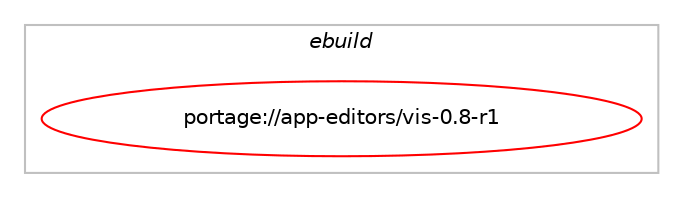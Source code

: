 digraph prolog {

# *************
# Graph options
# *************

newrank=true;
concentrate=true;
compound=true;
graph [rankdir=LR,fontname=Helvetica,fontsize=10,ranksep=1.5];#, ranksep=2.5, nodesep=0.2];
edge  [arrowhead=vee];
node  [fontname=Helvetica,fontsize=10];

# **********
# The ebuild
# **********

subgraph cluster_leftcol {
color=gray;
label=<<i>ebuild</i>>;
id [label="portage://app-editors/vis-0.8-r1", color=red, width=4, href="../app-editors/vis-0.8-r1.svg"];
}

# ****************
# The dependencies
# ****************

subgraph cluster_midcol {
color=gray;
label=<<i>dependencies</i>>;
subgraph cluster_compile {
fillcolor="#eeeeee";
style=filled;
label=<<i>compile</i>>;
# *** BEGIN UNKNOWN DEPENDENCY TYPE (TODO) ***
# id -> equal(use_conditional_group(positive,lua,portage://app-editors/vis-0.8-r1,[use_conditional_group(positive,lua_single_target_lua5-3,portage://app-editors/vis-0.8-r1,[package_dependency(portage://app-editors/vis-0.8-r1,install,no,dev-lang,lua,none,[,,],[slot(5.3)],[])]),use_conditional_group(positive,lua_single_target_lua5-4,portage://app-editors/vis-0.8-r1,[package_dependency(portage://app-editors/vis-0.8-r1,install,no,dev-lang,lua,none,[,,],[slot(5.4)],[])])]))
# *** END UNKNOWN DEPENDENCY TYPE (TODO) ***

# *** BEGIN UNKNOWN DEPENDENCY TYPE (TODO) ***
# id -> equal(use_conditional_group(positive,ncurses,portage://app-editors/vis-0.8-r1,[package_dependency(portage://app-editors/vis-0.8-r1,install,no,sys-libs,ncurses,none,[,,],[slot(0),equal],[])]))
# *** END UNKNOWN DEPENDENCY TYPE (TODO) ***

# *** BEGIN UNKNOWN DEPENDENCY TYPE (TODO) ***
# id -> equal(use_conditional_group(positive,tre,portage://app-editors/vis-0.8-r1,[package_dependency(portage://app-editors/vis-0.8-r1,install,no,dev-libs,tre,none,[,,],[],[])]))
# *** END UNKNOWN DEPENDENCY TYPE (TODO) ***

# *** BEGIN UNKNOWN DEPENDENCY TYPE (TODO) ***
# id -> equal(package_dependency(portage://app-editors/vis-0.8-r1,install,no,dev-libs,libtermkey,none,[,,],[],[]))
# *** END UNKNOWN DEPENDENCY TYPE (TODO) ***

# *** BEGIN UNKNOWN DEPENDENCY TYPE (TODO) ***
# id -> equal(package_dependency(portage://app-editors/vis-0.8-r1,install,no,sys-apps,acl,none,[,,],[],[]))
# *** END UNKNOWN DEPENDENCY TYPE (TODO) ***

}
subgraph cluster_compileandrun {
fillcolor="#eeeeee";
style=filled;
label=<<i>compile and run</i>>;
}
subgraph cluster_run {
fillcolor="#eeeeee";
style=filled;
label=<<i>run</i>>;
# *** BEGIN UNKNOWN DEPENDENCY TYPE (TODO) ***
# id -> equal(use_conditional_group(positive,lua,portage://app-editors/vis-0.8-r1,[use_conditional_group(positive,lua_single_target_lua5-3,portage://app-editors/vis-0.8-r1,[package_dependency(portage://app-editors/vis-0.8-r1,run,no,dev-lang,lua,none,[,,],[slot(5.3)],[])]),use_conditional_group(positive,lua_single_target_lua5-4,portage://app-editors/vis-0.8-r1,[package_dependency(portage://app-editors/vis-0.8-r1,run,no,dev-lang,lua,none,[,,],[slot(5.4)],[])])]))
# *** END UNKNOWN DEPENDENCY TYPE (TODO) ***

# *** BEGIN UNKNOWN DEPENDENCY TYPE (TODO) ***
# id -> equal(use_conditional_group(positive,lua,portage://app-editors/vis-0.8-r1,[use_conditional_group(positive,lua_single_target_lua5-3,portage://app-editors/vis-0.8-r1,[package_dependency(portage://app-editors/vis-0.8-r1,run,no,dev-lua,lpeg,none,[,,],[],[use(enable(lua_targets_lua5-3),negative)])]),use_conditional_group(positive,lua_single_target_lua5-4,portage://app-editors/vis-0.8-r1,[package_dependency(portage://app-editors/vis-0.8-r1,run,no,dev-lua,lpeg,none,[,,],[],[use(enable(lua_targets_lua5-4),negative)])])]))
# *** END UNKNOWN DEPENDENCY TYPE (TODO) ***

# *** BEGIN UNKNOWN DEPENDENCY TYPE (TODO) ***
# id -> equal(use_conditional_group(positive,ncurses,portage://app-editors/vis-0.8-r1,[package_dependency(portage://app-editors/vis-0.8-r1,run,no,sys-libs,ncurses,none,[,,],[slot(0),equal],[])]))
# *** END UNKNOWN DEPENDENCY TYPE (TODO) ***

# *** BEGIN UNKNOWN DEPENDENCY TYPE (TODO) ***
# id -> equal(use_conditional_group(positive,tre,portage://app-editors/vis-0.8-r1,[package_dependency(portage://app-editors/vis-0.8-r1,run,no,dev-libs,tre,none,[,,],[],[])]))
# *** END UNKNOWN DEPENDENCY TYPE (TODO) ***

# *** BEGIN UNKNOWN DEPENDENCY TYPE (TODO) ***
# id -> equal(package_dependency(portage://app-editors/vis-0.8-r1,run,no,app-eselect,eselect-vi,none,[,,],[],[]))
# *** END UNKNOWN DEPENDENCY TYPE (TODO) ***

# *** BEGIN UNKNOWN DEPENDENCY TYPE (TODO) ***
# id -> equal(package_dependency(portage://app-editors/vis-0.8-r1,run,no,dev-libs,libtermkey,none,[,,],[],[]))
# *** END UNKNOWN DEPENDENCY TYPE (TODO) ***

# *** BEGIN UNKNOWN DEPENDENCY TYPE (TODO) ***
# id -> equal(package_dependency(portage://app-editors/vis-0.8-r1,run,no,sys-apps,acl,none,[,,],[],[]))
# *** END UNKNOWN DEPENDENCY TYPE (TODO) ***

}
}

# **************
# The candidates
# **************

subgraph cluster_choices {
rank=same;
color=gray;
label=<<i>candidates</i>>;

}

}
